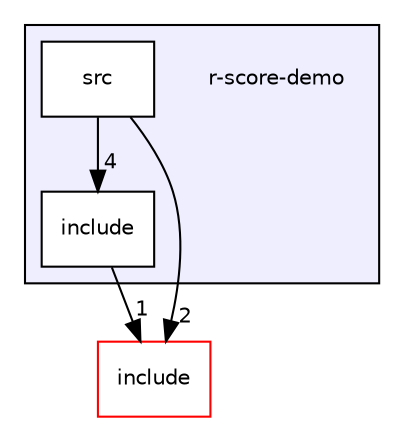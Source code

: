digraph "r-score-demo" {
  compound=true
  node [ fontsize="10", fontname="Helvetica"];
  edge [ labelfontsize="10", labelfontname="Helvetica"];
  subgraph clusterdir_7897f74ce3ddb4ccd67d3ad183ffc236 {
    graph [ bgcolor="#eeeeff", pencolor="black", label="" URL="dir_7897f74ce3ddb4ccd67d3ad183ffc236.html"];
    dir_7897f74ce3ddb4ccd67d3ad183ffc236 [shape=plaintext label="r-score-demo"];
    dir_d9dbb2242f533412981d429b1e05891a [shape=box label="include" color="black" fillcolor="white" style="filled" URL="dir_d9dbb2242f533412981d429b1e05891a.html"];
    dir_fef5ce2541971061095a795d8d9b17ac [shape=box label="src" color="black" fillcolor="white" style="filled" URL="dir_fef5ce2541971061095a795d8d9b17ac.html"];
  }
  dir_d44c64559bbebec7f509842c48db8b23 [shape=box label="include" fillcolor="white" style="filled" color="red" URL="dir_d44c64559bbebec7f509842c48db8b23.html"];
  dir_fef5ce2541971061095a795d8d9b17ac->dir_d44c64559bbebec7f509842c48db8b23 [headlabel="2", labeldistance=1.5 headhref="dir_000039_000040.html"];
  dir_fef5ce2541971061095a795d8d9b17ac->dir_d9dbb2242f533412981d429b1e05891a [headlabel="4", labeldistance=1.5 headhref="dir_000039_000425.html"];
  dir_d9dbb2242f533412981d429b1e05891a->dir_d44c64559bbebec7f509842c48db8b23 [headlabel="1", labeldistance=1.5 headhref="dir_000425_000040.html"];
}
